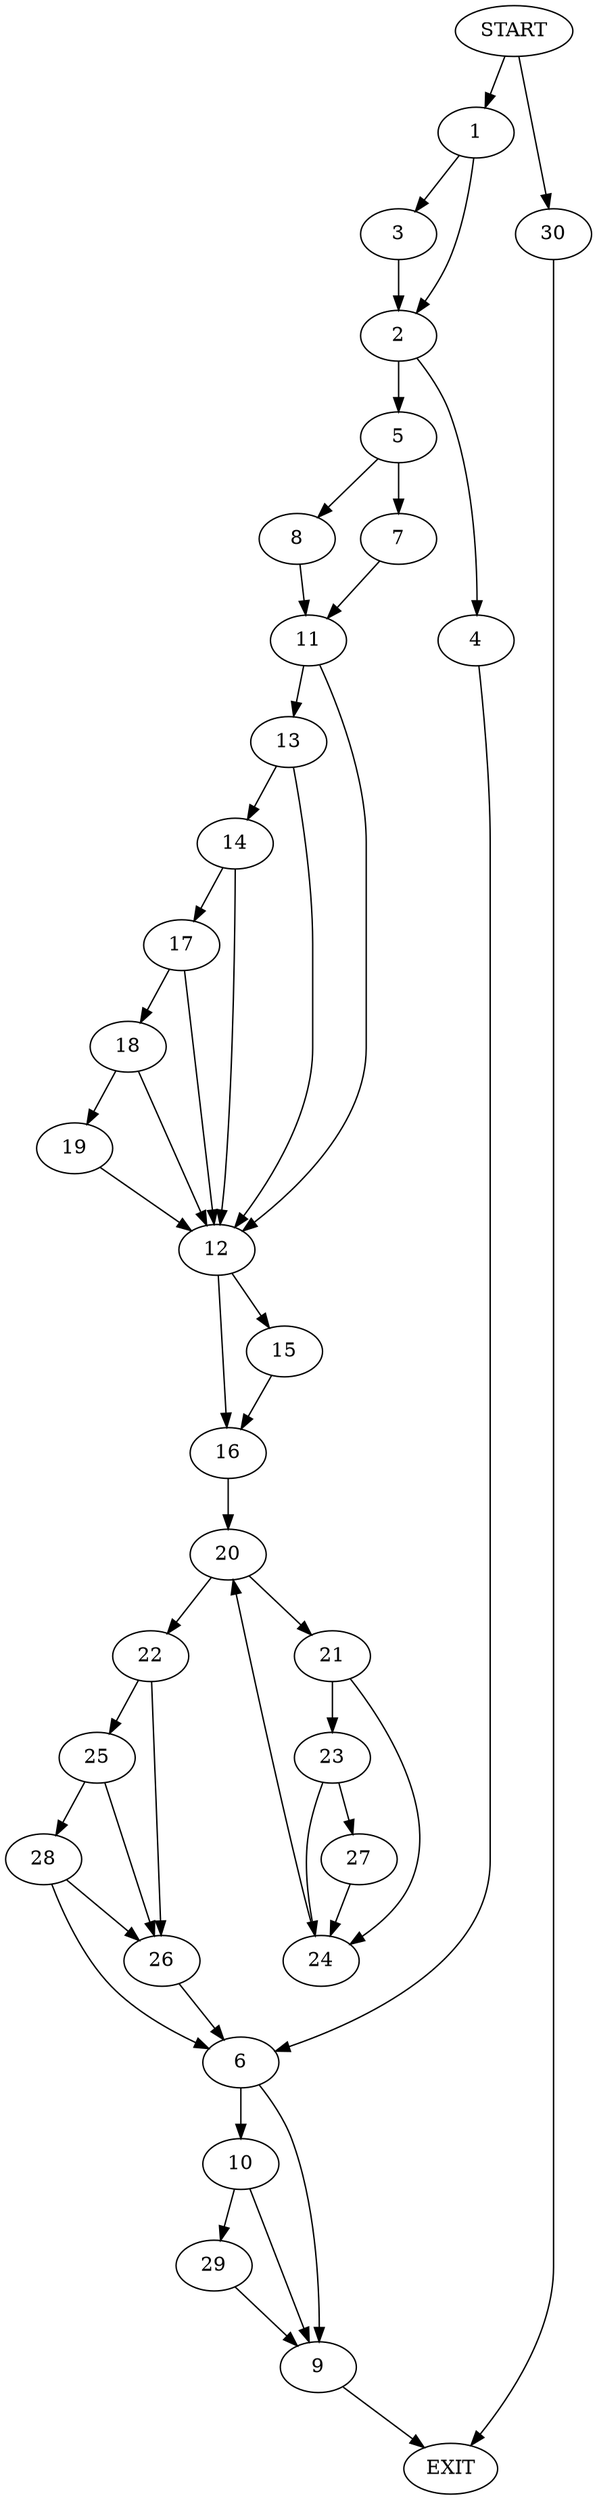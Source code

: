 digraph {
0 [label="START"]
31 [label="EXIT"]
0 -> 1
1 -> 2
1 -> 3
2 -> 4
2 -> 5
3 -> 2
4 -> 6
5 -> 7
5 -> 8
6 -> 9
6 -> 10
7 -> 11
8 -> 11
11 -> 12
11 -> 13
13 -> 14
13 -> 12
12 -> 15
12 -> 16
14 -> 12
14 -> 17
17 -> 12
17 -> 18
18 -> 19
18 -> 12
19 -> 12
16 -> 20
15 -> 16
20 -> 21
20 -> 22
21 -> 23
21 -> 24
22 -> 25
22 -> 26
23 -> 24
23 -> 27
24 -> 20
27 -> 24
25 -> 28
25 -> 26
26 -> 6
28 -> 26
28 -> 6
9 -> 31
10 -> 9
10 -> 29
0 -> 30
30 -> 31
29 -> 9
}
